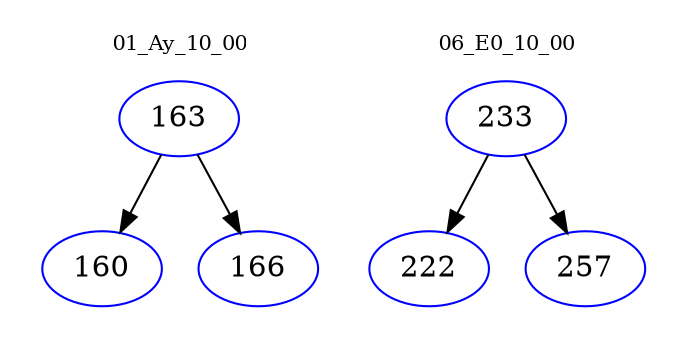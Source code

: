 digraph{
subgraph cluster_0 {
color = white
label = "01_Ay_10_00";
fontsize=10;
T0_163 [label="163", color="blue"]
T0_163 -> T0_160 [color="black"]
T0_160 [label="160", color="blue"]
T0_163 -> T0_166 [color="black"]
T0_166 [label="166", color="blue"]
}
subgraph cluster_1 {
color = white
label = "06_E0_10_00";
fontsize=10;
T1_233 [label="233", color="blue"]
T1_233 -> T1_222 [color="black"]
T1_222 [label="222", color="blue"]
T1_233 -> T1_257 [color="black"]
T1_257 [label="257", color="blue"]
}
}
